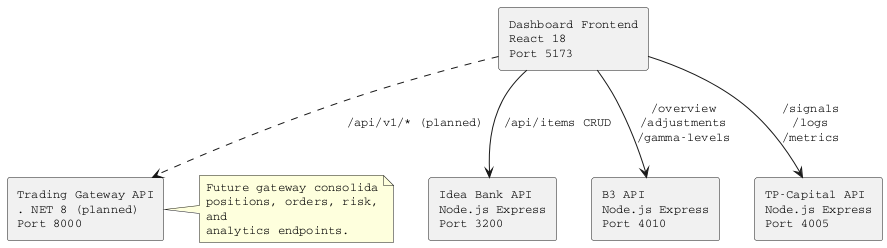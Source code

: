 @startuml
skinparam componentStyle rectangle
skinparam wrapWidth 200
skinparam defaultFontName Courier
skinparam defaultFontSize 12

rectangle "Dashboard Frontend\nReact 18\nPort 5173" as Dashboard
component "Idea Bank API\nNode.js Express\nPort 3200" as IdeaBank
component "B3 API\nNode.js Express\nPort 4010" as B3
component "TP-Capital API\nNode.js Express\nPort 4005" as Tp
component "Trading Gateway API\n. NET 8 (planned)\nPort 8000" as Gateway

Dashboard --> IdeaBank : /api/items CRUD
Dashboard --> B3 : /overview\n/adjustments\n/gamma-levels
Dashboard --> Tp : /signals\n/logs\n/metrics
Dashboard ..> Gateway : /api/v1/* (planned)

note right of Gateway
  Future gateway consolida
  positions, orders, risk, and
  analytics endpoints.
end note
@enduml
